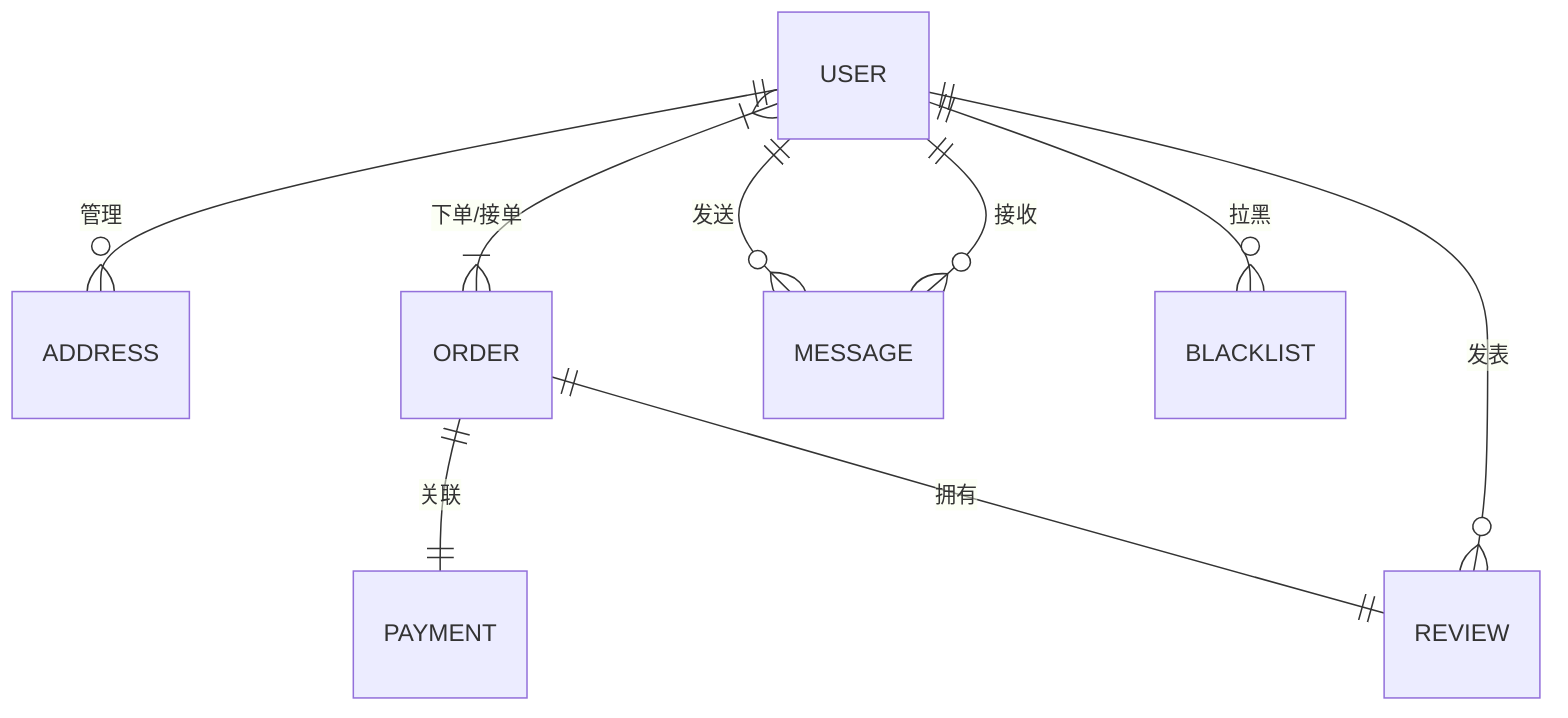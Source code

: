 erDiagram
    USER ||--o{ ADDRESS : "管理"
    USER }|--|{ ORDER : "下单/接单"
    ORDER ||--|| PAYMENT : "关联"
    USER ||--o{ MESSAGE : "发送"
    USER ||--o{ MESSAGE : "接收"
    USER ||--o{ BLACKLIST : "拉黑"
    ORDER ||--|| REVIEW : "拥有"
    USER ||--o{ REVIEW : "发表"

%% 实体定义
    USER { }
    ADDRESS { }
    ORDER { }
    PAYMENT { }
    MESSAGE { }
    BLACKLIST { }
    REVIEW { }